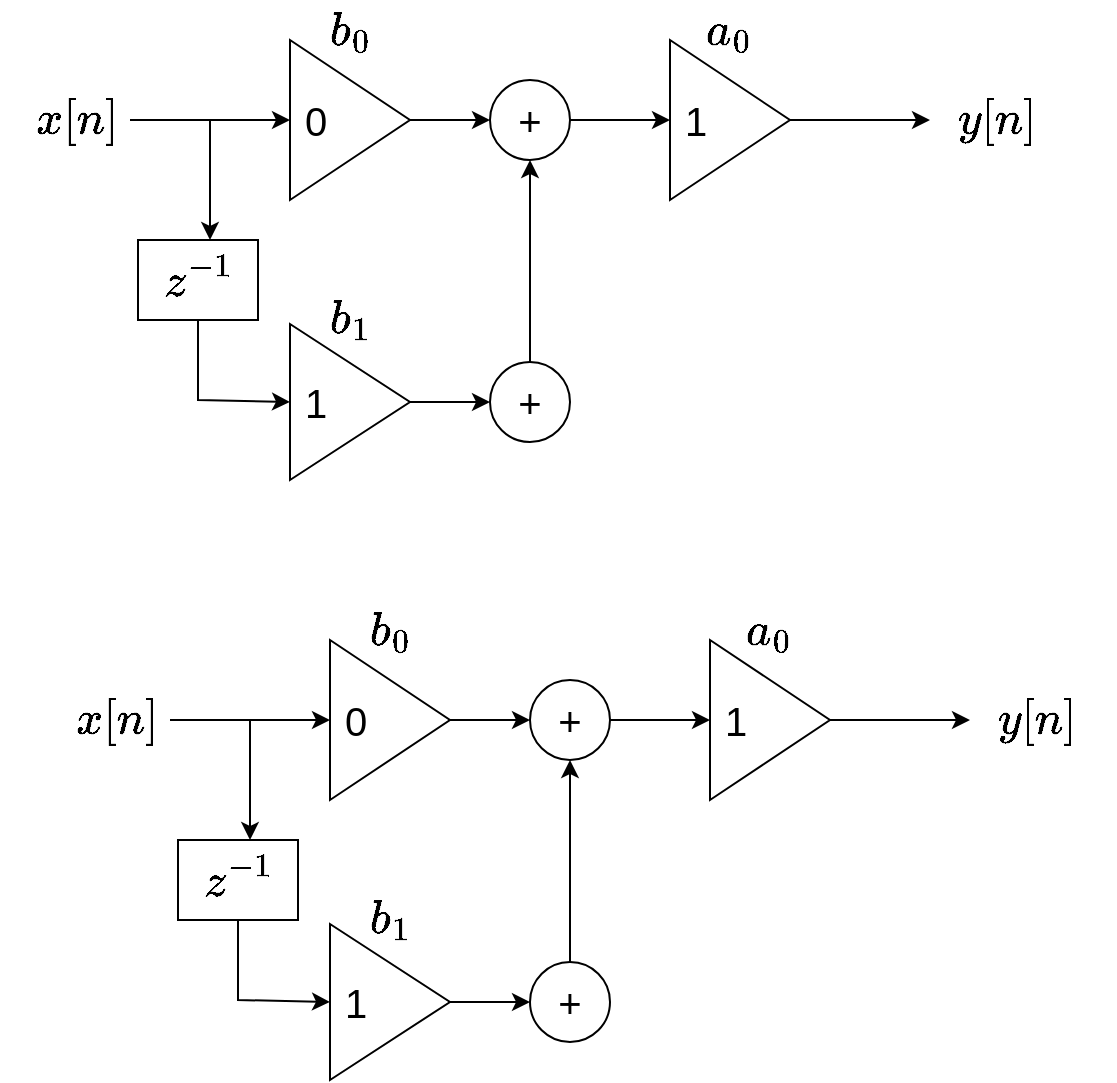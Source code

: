<mxfile version="24.3.1" type="device">
  <diagram name="Página-1" id="ckXIRnJaiOjdy4rR7y0w">
    <mxGraphModel dx="793" dy="685" grid="1" gridSize="20" guides="1" tooltips="1" connect="1" arrows="1" fold="1" page="1" pageScale="1" pageWidth="827" pageHeight="1169" math="1" shadow="0">
      <root>
        <mxCell id="0" />
        <mxCell id="1" parent="0" />
        <mxCell id="Vw_Wwn-1xZqAxoeEsqrD-2" value="" style="group" vertex="1" connectable="0" parent="1">
          <mxGeometry x="40" y="100" width="520" height="240" as="geometry" />
        </mxCell>
        <mxCell id="_BaX_SiVS9_vMTaMr7eV-1" value="&amp;nbsp;0" style="triangle;whiteSpace=wrap;html=1;fontSize=20;align=left;" parent="Vw_Wwn-1xZqAxoeEsqrD-2" vertex="1">
          <mxGeometry x="136" y="20" width="60" height="80" as="geometry" />
        </mxCell>
        <mxCell id="_BaX_SiVS9_vMTaMr7eV-2" value="" style="endArrow=classic;html=1;rounded=0;entryX=0;entryY=0.5;entryDx=0;entryDy=0;" parent="Vw_Wwn-1xZqAxoeEsqrD-2" target="_BaX_SiVS9_vMTaMr7eV-1" edge="1">
          <mxGeometry width="50" height="50" relative="1" as="geometry">
            <mxPoint x="56" y="60" as="sourcePoint" />
            <mxPoint x="306" y="190" as="targetPoint" />
          </mxGeometry>
        </mxCell>
        <mxCell id="_BaX_SiVS9_vMTaMr7eV-3" value="" style="endArrow=classic;html=1;rounded=0;" parent="Vw_Wwn-1xZqAxoeEsqrD-2" edge="1">
          <mxGeometry width="50" height="50" relative="1" as="geometry">
            <mxPoint x="96" y="60" as="sourcePoint" />
            <mxPoint x="96" y="120" as="targetPoint" />
          </mxGeometry>
        </mxCell>
        <mxCell id="_BaX_SiVS9_vMTaMr7eV-5" value="$$z^{-1}$$" style="rounded=0;whiteSpace=wrap;html=1;fontSize=20;" parent="Vw_Wwn-1xZqAxoeEsqrD-2" vertex="1">
          <mxGeometry x="60" y="120" width="60" height="40" as="geometry" />
        </mxCell>
        <mxCell id="_BaX_SiVS9_vMTaMr7eV-6" value="" style="endArrow=classic;html=1;rounded=0;exitX=0.5;exitY=1;exitDx=0;exitDy=0;entryX=0;entryY=0.5;entryDx=0;entryDy=0;" parent="Vw_Wwn-1xZqAxoeEsqrD-2" source="_BaX_SiVS9_vMTaMr7eV-5" target="_BaX_SiVS9_vMTaMr7eV-7" edge="1">
          <mxGeometry width="50" height="50" relative="1" as="geometry">
            <mxPoint x="256" y="240" as="sourcePoint" />
            <mxPoint x="136" y="220" as="targetPoint" />
            <Array as="points">
              <mxPoint x="90" y="200" />
            </Array>
          </mxGeometry>
        </mxCell>
        <mxCell id="_BaX_SiVS9_vMTaMr7eV-7" value="&amp;nbsp;1" style="triangle;whiteSpace=wrap;html=1;fontSize=20;align=left;" parent="Vw_Wwn-1xZqAxoeEsqrD-2" vertex="1">
          <mxGeometry x="136" y="162" width="60" height="78" as="geometry" />
        </mxCell>
        <mxCell id="_BaX_SiVS9_vMTaMr7eV-8" value="" style="endArrow=classic;html=1;rounded=0;exitX=1;exitY=0.5;exitDx=0;exitDy=0;" parent="Vw_Wwn-1xZqAxoeEsqrD-2" source="_BaX_SiVS9_vMTaMr7eV-1" edge="1">
          <mxGeometry width="50" height="50" relative="1" as="geometry">
            <mxPoint x="256" y="240" as="sourcePoint" />
            <mxPoint x="236" y="60" as="targetPoint" />
          </mxGeometry>
        </mxCell>
        <mxCell id="_BaX_SiVS9_vMTaMr7eV-9" value="+" style="ellipse;whiteSpace=wrap;html=1;aspect=fixed;fontSize=20;" parent="Vw_Wwn-1xZqAxoeEsqrD-2" vertex="1">
          <mxGeometry x="236" y="40" width="40" height="40" as="geometry" />
        </mxCell>
        <mxCell id="_BaX_SiVS9_vMTaMr7eV-10" value="+" style="ellipse;whiteSpace=wrap;html=1;aspect=fixed;fontSize=20;" parent="Vw_Wwn-1xZqAxoeEsqrD-2" vertex="1">
          <mxGeometry x="236" y="181" width="40" height="40" as="geometry" />
        </mxCell>
        <mxCell id="_BaX_SiVS9_vMTaMr7eV-11" value="" style="endArrow=classic;html=1;rounded=0;exitX=1;exitY=0.5;exitDx=0;exitDy=0;entryX=0;entryY=0.5;entryDx=0;entryDy=0;" parent="Vw_Wwn-1xZqAxoeEsqrD-2" source="_BaX_SiVS9_vMTaMr7eV-7" target="_BaX_SiVS9_vMTaMr7eV-10" edge="1">
          <mxGeometry width="50" height="50" relative="1" as="geometry">
            <mxPoint x="256" y="240" as="sourcePoint" />
            <mxPoint x="306" y="190" as="targetPoint" />
          </mxGeometry>
        </mxCell>
        <mxCell id="_BaX_SiVS9_vMTaMr7eV-12" value="&amp;nbsp;1" style="triangle;whiteSpace=wrap;html=1;fontSize=20;align=left;" parent="Vw_Wwn-1xZqAxoeEsqrD-2" vertex="1">
          <mxGeometry x="326" y="20" width="60" height="80" as="geometry" />
        </mxCell>
        <mxCell id="_BaX_SiVS9_vMTaMr7eV-13" value="" style="endArrow=classic;html=1;rounded=0;exitX=1;exitY=0.5;exitDx=0;exitDy=0;entryX=0;entryY=0.5;entryDx=0;entryDy=0;" parent="Vw_Wwn-1xZqAxoeEsqrD-2" source="_BaX_SiVS9_vMTaMr7eV-9" target="_BaX_SiVS9_vMTaMr7eV-12" edge="1">
          <mxGeometry width="50" height="50" relative="1" as="geometry">
            <mxPoint x="256" y="240" as="sourcePoint" />
            <mxPoint x="306" y="190" as="targetPoint" />
          </mxGeometry>
        </mxCell>
        <mxCell id="_BaX_SiVS9_vMTaMr7eV-14" value="" style="endArrow=classic;html=1;rounded=0;exitX=1;exitY=0.5;exitDx=0;exitDy=0;" parent="Vw_Wwn-1xZqAxoeEsqrD-2" source="_BaX_SiVS9_vMTaMr7eV-12" edge="1">
          <mxGeometry width="50" height="50" relative="1" as="geometry">
            <mxPoint x="256" y="240" as="sourcePoint" />
            <mxPoint x="456" y="60" as="targetPoint" />
          </mxGeometry>
        </mxCell>
        <mxCell id="_BaX_SiVS9_vMTaMr7eV-15" value="" style="endArrow=classic;html=1;rounded=0;exitX=0.5;exitY=0;exitDx=0;exitDy=0;entryX=0.5;entryY=1;entryDx=0;entryDy=0;" parent="Vw_Wwn-1xZqAxoeEsqrD-2" source="_BaX_SiVS9_vMTaMr7eV-10" target="_BaX_SiVS9_vMTaMr7eV-9" edge="1">
          <mxGeometry width="50" height="50" relative="1" as="geometry">
            <mxPoint x="256" y="240" as="sourcePoint" />
            <mxPoint x="306" y="190" as="targetPoint" />
          </mxGeometry>
        </mxCell>
        <mxCell id="_BaX_SiVS9_vMTaMr7eV-16" value="$$b_0$$" style="text;html=1;align=center;verticalAlign=middle;whiteSpace=wrap;rounded=0;fontSize=20;" parent="Vw_Wwn-1xZqAxoeEsqrD-2" vertex="1">
          <mxGeometry x="136" width="60" height="30" as="geometry" />
        </mxCell>
        <mxCell id="_BaX_SiVS9_vMTaMr7eV-17" value="$$b_1$$" style="text;html=1;align=center;verticalAlign=middle;whiteSpace=wrap;rounded=0;fontSize=20;" parent="Vw_Wwn-1xZqAxoeEsqrD-2" vertex="1">
          <mxGeometry x="136" y="144" width="60" height="30" as="geometry" />
        </mxCell>
        <mxCell id="_BaX_SiVS9_vMTaMr7eV-18" value="$$a_0$$" style="text;html=1;align=center;verticalAlign=middle;whiteSpace=wrap;rounded=0;fontSize=20;" parent="Vw_Wwn-1xZqAxoeEsqrD-2" vertex="1">
          <mxGeometry x="326" width="60" height="30" as="geometry" />
        </mxCell>
        <mxCell id="_BaX_SiVS9_vMTaMr7eV-19" value="$$x[n]$$" style="text;html=1;align=center;verticalAlign=middle;whiteSpace=wrap;rounded=0;fontSize=20;" parent="Vw_Wwn-1xZqAxoeEsqrD-2" vertex="1">
          <mxGeometry y="45" width="60" height="30" as="geometry" />
        </mxCell>
        <mxCell id="_BaX_SiVS9_vMTaMr7eV-20" value="$$y[n]$$" style="text;html=1;align=center;verticalAlign=middle;whiteSpace=wrap;rounded=0;fontSize=20;" parent="Vw_Wwn-1xZqAxoeEsqrD-2" vertex="1">
          <mxGeometry x="460" y="45" width="60" height="30" as="geometry" />
        </mxCell>
        <mxCell id="Vw_Wwn-1xZqAxoeEsqrD-3" value="" style="group" vertex="1" connectable="0" parent="1">
          <mxGeometry x="60" y="400" width="520" height="240" as="geometry" />
        </mxCell>
        <mxCell id="Vw_Wwn-1xZqAxoeEsqrD-4" value="&amp;nbsp;0" style="triangle;whiteSpace=wrap;html=1;fontSize=20;align=left;" vertex="1" parent="Vw_Wwn-1xZqAxoeEsqrD-3">
          <mxGeometry x="136" y="20" width="60" height="80" as="geometry" />
        </mxCell>
        <mxCell id="Vw_Wwn-1xZqAxoeEsqrD-5" value="" style="endArrow=classic;html=1;rounded=0;entryX=0;entryY=0.5;entryDx=0;entryDy=0;" edge="1" parent="Vw_Wwn-1xZqAxoeEsqrD-3" target="Vw_Wwn-1xZqAxoeEsqrD-4">
          <mxGeometry width="50" height="50" relative="1" as="geometry">
            <mxPoint x="56" y="60" as="sourcePoint" />
            <mxPoint x="306" y="190" as="targetPoint" />
          </mxGeometry>
        </mxCell>
        <mxCell id="Vw_Wwn-1xZqAxoeEsqrD-6" value="" style="endArrow=classic;html=1;rounded=0;" edge="1" parent="Vw_Wwn-1xZqAxoeEsqrD-3">
          <mxGeometry width="50" height="50" relative="1" as="geometry">
            <mxPoint x="96" y="60" as="sourcePoint" />
            <mxPoint x="96" y="120" as="targetPoint" />
          </mxGeometry>
        </mxCell>
        <mxCell id="Vw_Wwn-1xZqAxoeEsqrD-7" value="$$z^{-1}$$" style="rounded=0;whiteSpace=wrap;html=1;fontSize=20;" vertex="1" parent="Vw_Wwn-1xZqAxoeEsqrD-3">
          <mxGeometry x="60" y="120" width="60" height="40" as="geometry" />
        </mxCell>
        <mxCell id="Vw_Wwn-1xZqAxoeEsqrD-8" value="" style="endArrow=classic;html=1;rounded=0;exitX=0.5;exitY=1;exitDx=0;exitDy=0;entryX=0;entryY=0.5;entryDx=0;entryDy=0;" edge="1" parent="Vw_Wwn-1xZqAxoeEsqrD-3" source="Vw_Wwn-1xZqAxoeEsqrD-7" target="Vw_Wwn-1xZqAxoeEsqrD-9">
          <mxGeometry width="50" height="50" relative="1" as="geometry">
            <mxPoint x="256" y="240" as="sourcePoint" />
            <mxPoint x="136" y="220" as="targetPoint" />
            <Array as="points">
              <mxPoint x="90" y="200" />
            </Array>
          </mxGeometry>
        </mxCell>
        <mxCell id="Vw_Wwn-1xZqAxoeEsqrD-9" value="&amp;nbsp;1" style="triangle;whiteSpace=wrap;html=1;fontSize=20;align=left;" vertex="1" parent="Vw_Wwn-1xZqAxoeEsqrD-3">
          <mxGeometry x="136" y="162" width="60" height="78" as="geometry" />
        </mxCell>
        <mxCell id="Vw_Wwn-1xZqAxoeEsqrD-10" value="" style="endArrow=classic;html=1;rounded=0;exitX=1;exitY=0.5;exitDx=0;exitDy=0;" edge="1" parent="Vw_Wwn-1xZqAxoeEsqrD-3" source="Vw_Wwn-1xZqAxoeEsqrD-4">
          <mxGeometry width="50" height="50" relative="1" as="geometry">
            <mxPoint x="256" y="240" as="sourcePoint" />
            <mxPoint x="236" y="60" as="targetPoint" />
          </mxGeometry>
        </mxCell>
        <mxCell id="Vw_Wwn-1xZqAxoeEsqrD-11" value="+" style="ellipse;whiteSpace=wrap;html=1;aspect=fixed;fontSize=20;" vertex="1" parent="Vw_Wwn-1xZqAxoeEsqrD-3">
          <mxGeometry x="236" y="40" width="40" height="40" as="geometry" />
        </mxCell>
        <mxCell id="Vw_Wwn-1xZqAxoeEsqrD-12" value="+" style="ellipse;whiteSpace=wrap;html=1;aspect=fixed;fontSize=20;" vertex="1" parent="Vw_Wwn-1xZqAxoeEsqrD-3">
          <mxGeometry x="236" y="181" width="40" height="40" as="geometry" />
        </mxCell>
        <mxCell id="Vw_Wwn-1xZqAxoeEsqrD-13" value="" style="endArrow=classic;html=1;rounded=0;exitX=1;exitY=0.5;exitDx=0;exitDy=0;entryX=0;entryY=0.5;entryDx=0;entryDy=0;" edge="1" parent="Vw_Wwn-1xZqAxoeEsqrD-3" source="Vw_Wwn-1xZqAxoeEsqrD-9" target="Vw_Wwn-1xZqAxoeEsqrD-12">
          <mxGeometry width="50" height="50" relative="1" as="geometry">
            <mxPoint x="256" y="240" as="sourcePoint" />
            <mxPoint x="306" y="190" as="targetPoint" />
          </mxGeometry>
        </mxCell>
        <mxCell id="Vw_Wwn-1xZqAxoeEsqrD-14" value="&amp;nbsp;1" style="triangle;whiteSpace=wrap;html=1;fontSize=20;align=left;" vertex="1" parent="Vw_Wwn-1xZqAxoeEsqrD-3">
          <mxGeometry x="326" y="20" width="60" height="80" as="geometry" />
        </mxCell>
        <mxCell id="Vw_Wwn-1xZqAxoeEsqrD-15" value="" style="endArrow=classic;html=1;rounded=0;exitX=1;exitY=0.5;exitDx=0;exitDy=0;entryX=0;entryY=0.5;entryDx=0;entryDy=0;" edge="1" parent="Vw_Wwn-1xZqAxoeEsqrD-3" source="Vw_Wwn-1xZqAxoeEsqrD-11" target="Vw_Wwn-1xZqAxoeEsqrD-14">
          <mxGeometry width="50" height="50" relative="1" as="geometry">
            <mxPoint x="256" y="240" as="sourcePoint" />
            <mxPoint x="306" y="190" as="targetPoint" />
          </mxGeometry>
        </mxCell>
        <mxCell id="Vw_Wwn-1xZqAxoeEsqrD-16" value="" style="endArrow=classic;html=1;rounded=0;exitX=1;exitY=0.5;exitDx=0;exitDy=0;" edge="1" parent="Vw_Wwn-1xZqAxoeEsqrD-3" source="Vw_Wwn-1xZqAxoeEsqrD-14">
          <mxGeometry width="50" height="50" relative="1" as="geometry">
            <mxPoint x="256" y="240" as="sourcePoint" />
            <mxPoint x="456" y="60" as="targetPoint" />
          </mxGeometry>
        </mxCell>
        <mxCell id="Vw_Wwn-1xZqAxoeEsqrD-17" value="" style="endArrow=classic;html=1;rounded=0;exitX=0.5;exitY=0;exitDx=0;exitDy=0;entryX=0.5;entryY=1;entryDx=0;entryDy=0;" edge="1" parent="Vw_Wwn-1xZqAxoeEsqrD-3" source="Vw_Wwn-1xZqAxoeEsqrD-12" target="Vw_Wwn-1xZqAxoeEsqrD-11">
          <mxGeometry width="50" height="50" relative="1" as="geometry">
            <mxPoint x="256" y="240" as="sourcePoint" />
            <mxPoint x="306" y="190" as="targetPoint" />
          </mxGeometry>
        </mxCell>
        <mxCell id="Vw_Wwn-1xZqAxoeEsqrD-18" value="$$b_0$$" style="text;html=1;align=center;verticalAlign=middle;whiteSpace=wrap;rounded=0;fontSize=20;" vertex="1" parent="Vw_Wwn-1xZqAxoeEsqrD-3">
          <mxGeometry x="136" width="60" height="30" as="geometry" />
        </mxCell>
        <mxCell id="Vw_Wwn-1xZqAxoeEsqrD-19" value="$$b_1$$" style="text;html=1;align=center;verticalAlign=middle;whiteSpace=wrap;rounded=0;fontSize=20;" vertex="1" parent="Vw_Wwn-1xZqAxoeEsqrD-3">
          <mxGeometry x="136" y="144" width="60" height="30" as="geometry" />
        </mxCell>
        <mxCell id="Vw_Wwn-1xZqAxoeEsqrD-20" value="$$a_0$$" style="text;html=1;align=center;verticalAlign=middle;whiteSpace=wrap;rounded=0;fontSize=20;" vertex="1" parent="Vw_Wwn-1xZqAxoeEsqrD-3">
          <mxGeometry x="326" width="60" height="30" as="geometry" />
        </mxCell>
        <mxCell id="Vw_Wwn-1xZqAxoeEsqrD-21" value="$$x[n]$$" style="text;html=1;align=center;verticalAlign=middle;whiteSpace=wrap;rounded=0;fontSize=20;" vertex="1" parent="Vw_Wwn-1xZqAxoeEsqrD-3">
          <mxGeometry y="45" width="60" height="30" as="geometry" />
        </mxCell>
        <mxCell id="Vw_Wwn-1xZqAxoeEsqrD-22" value="$$y[n]$$" style="text;html=1;align=center;verticalAlign=middle;whiteSpace=wrap;rounded=0;fontSize=20;" vertex="1" parent="Vw_Wwn-1xZqAxoeEsqrD-3">
          <mxGeometry x="460" y="45" width="60" height="30" as="geometry" />
        </mxCell>
      </root>
    </mxGraphModel>
  </diagram>
</mxfile>
